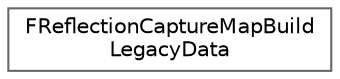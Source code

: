 digraph "Graphical Class Hierarchy"
{
 // INTERACTIVE_SVG=YES
 // LATEX_PDF_SIZE
  bgcolor="transparent";
  edge [fontname=Helvetica,fontsize=10,labelfontname=Helvetica,labelfontsize=10];
  node [fontname=Helvetica,fontsize=10,shape=box,height=0.2,width=0.4];
  rankdir="LR";
  Node0 [id="Node000000",label="FReflectionCaptureMapBuild\lLegacyData",height=0.2,width=0.4,color="grey40", fillcolor="white", style="filled",URL="$d2/daf/classFReflectionCaptureMapBuildLegacyData.html",tooltip=" "];
}

